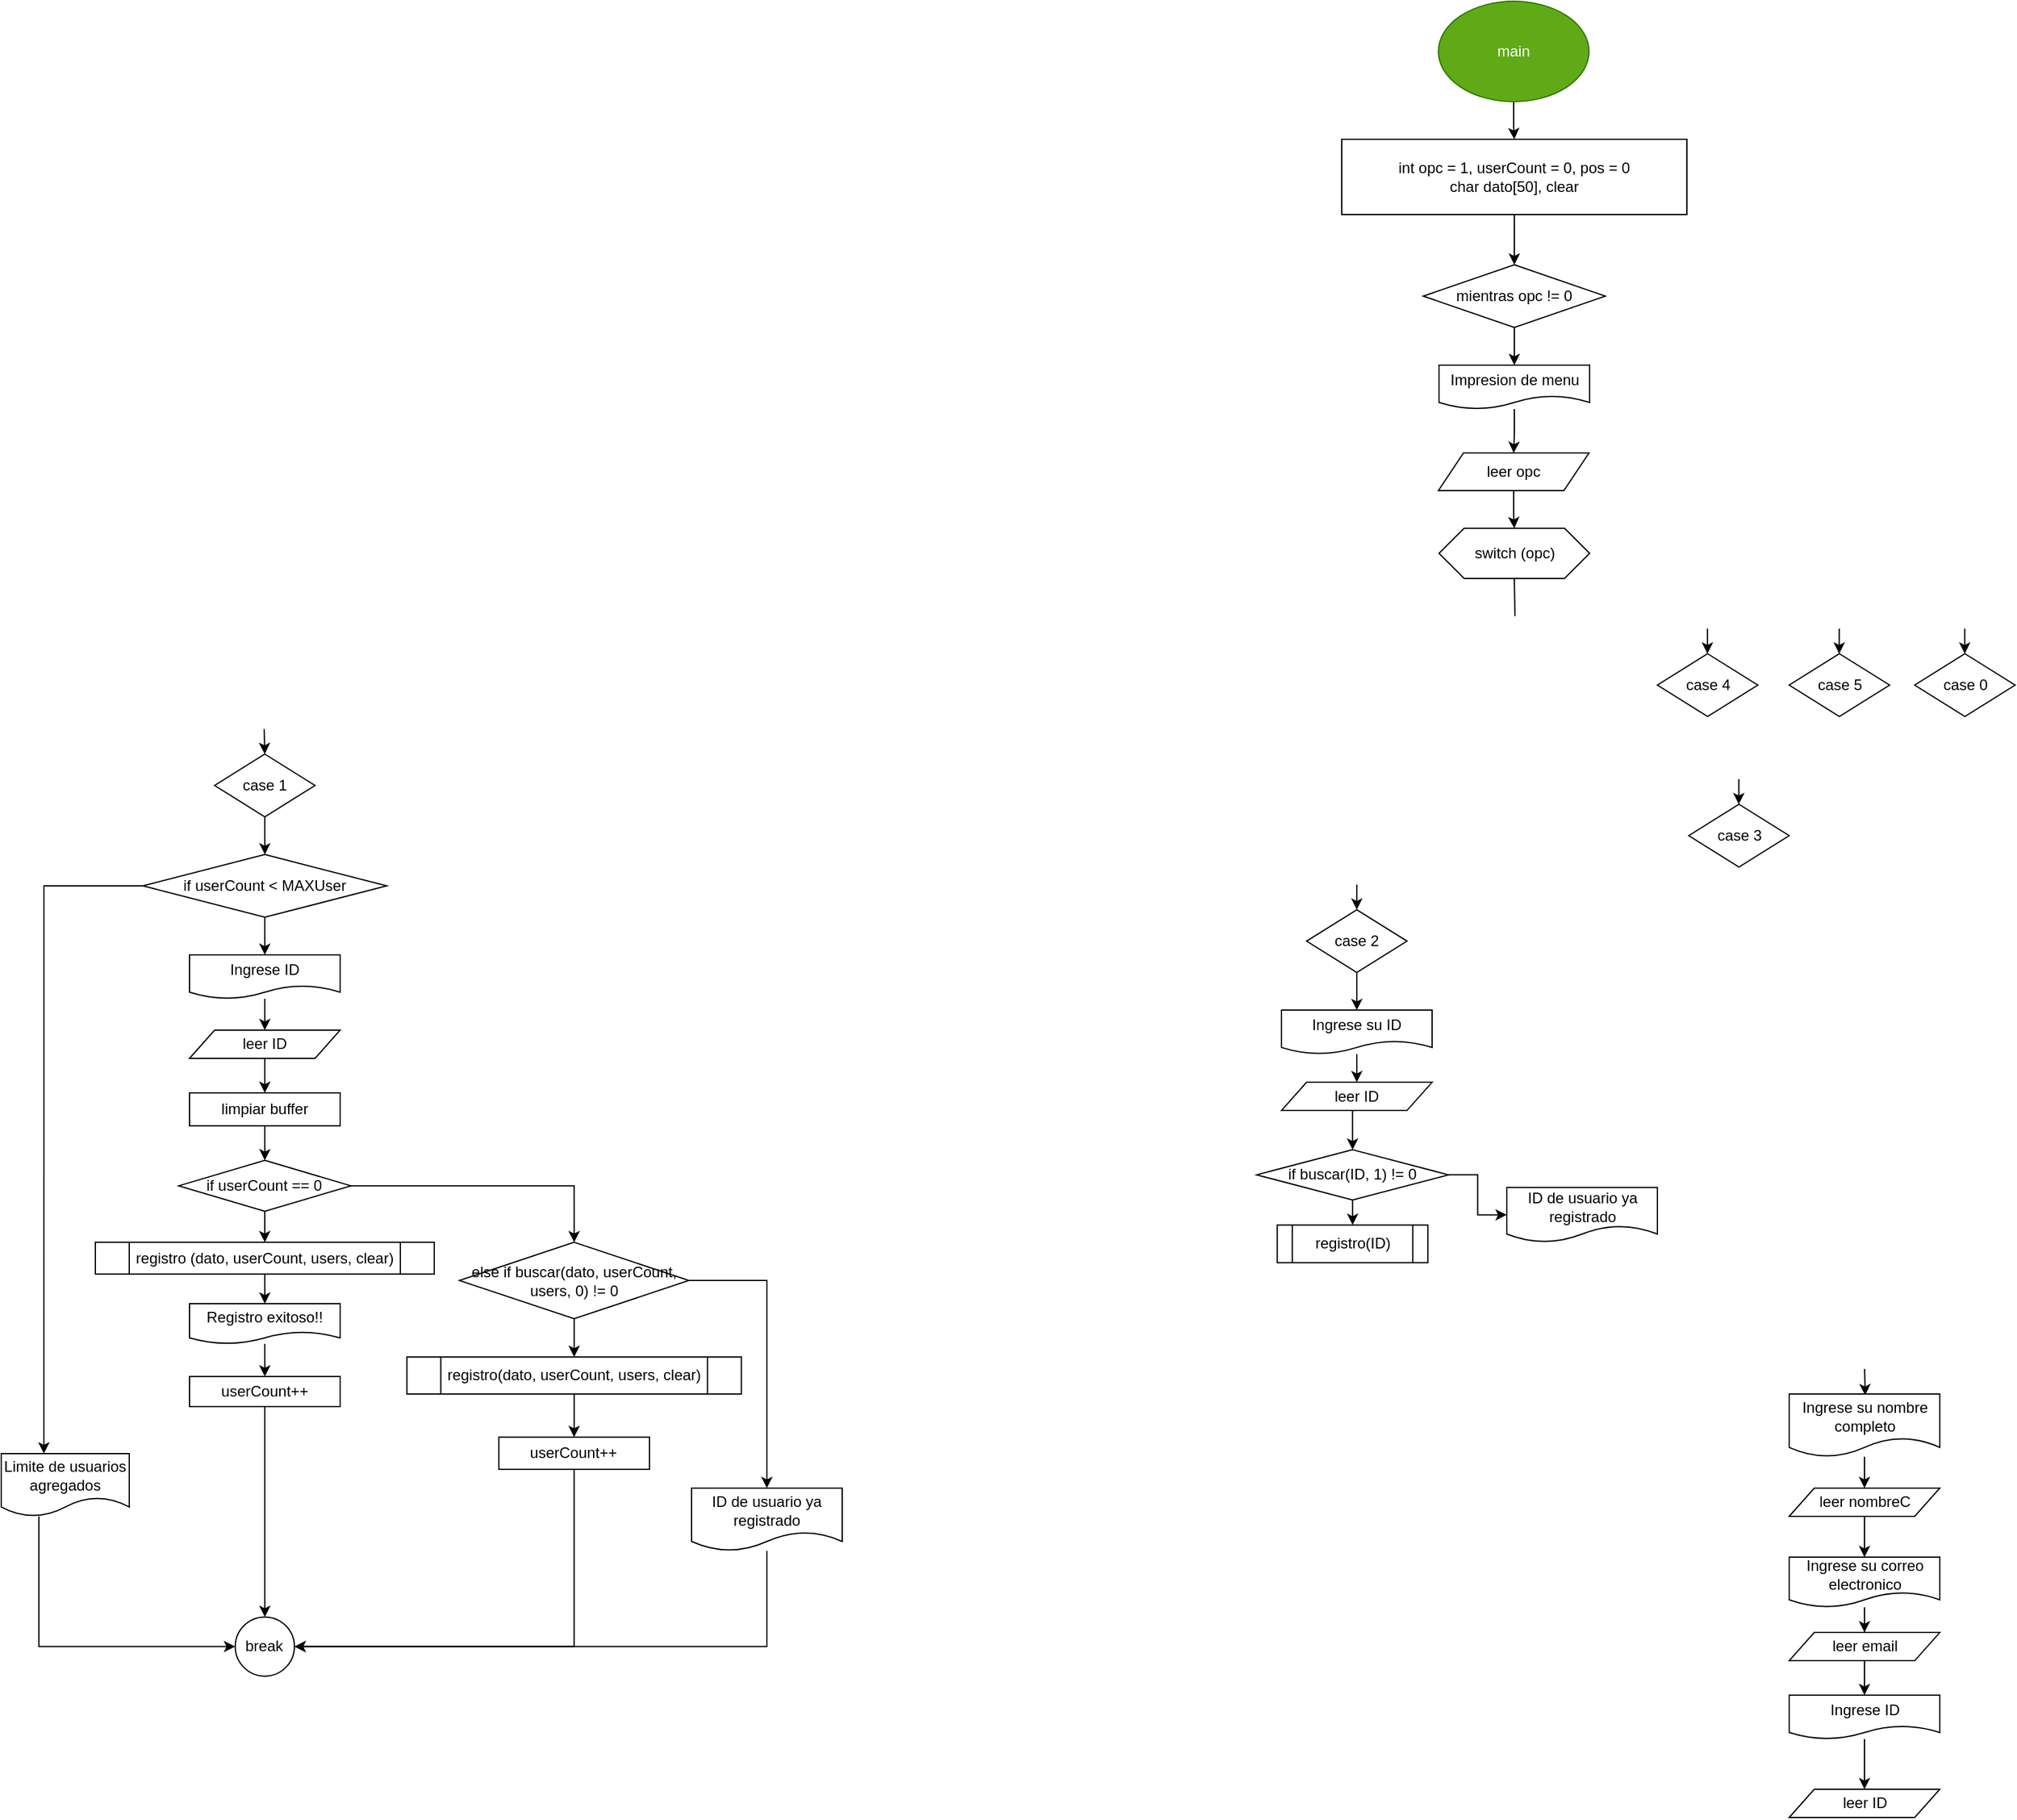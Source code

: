 <mxfile version="24.7.8">
  <diagram name="Page-1" id="xVI3YpWGyj0P_rc_zAgm">
    <mxGraphModel dx="1499" dy="592" grid="1" gridSize="10" guides="1" tooltips="1" connect="1" arrows="1" fold="1" page="1" pageScale="1" pageWidth="850" pageHeight="1100" math="0" shadow="0">
      <root>
        <mxCell id="0" />
        <mxCell id="1" parent="0" />
        <mxCell id="RTpVG28EA5E7koR21O4M-2" value="" style="edgeStyle=orthogonalEdgeStyle;rounded=0;orthogonalLoop=1;jettySize=auto;html=1;" parent="1" source="E3jHBzQT6of8C-LKY8fv-1" target="RTpVG28EA5E7koR21O4M-1" edge="1">
          <mxGeometry relative="1" as="geometry" />
        </mxCell>
        <mxCell id="E3jHBzQT6of8C-LKY8fv-1" value="main" style="ellipse;whiteSpace=wrap;html=1;fillColor=#60a917;fontColor=#ffffff;strokeColor=#2D7600;" parent="1" vertex="1">
          <mxGeometry x="365" y="40" width="120" height="80" as="geometry" />
        </mxCell>
        <mxCell id="RTpVG28EA5E7koR21O4M-4" value="" style="edgeStyle=orthogonalEdgeStyle;rounded=0;orthogonalLoop=1;jettySize=auto;html=1;" parent="1" source="RTpVG28EA5E7koR21O4M-1" target="RTpVG28EA5E7koR21O4M-3" edge="1">
          <mxGeometry relative="1" as="geometry" />
        </mxCell>
        <mxCell id="RTpVG28EA5E7koR21O4M-1" value="int opc = 1, userCount = 0, pos = 0&lt;br&gt;char dato[50], clear" style="whiteSpace=wrap;html=1;" parent="1" vertex="1">
          <mxGeometry x="288" y="150" width="275" height="60" as="geometry" />
        </mxCell>
        <mxCell id="RTpVG28EA5E7koR21O4M-6" value="" style="edgeStyle=orthogonalEdgeStyle;rounded=0;orthogonalLoop=1;jettySize=auto;html=1;" parent="1" source="RTpVG28EA5E7koR21O4M-3" target="RTpVG28EA5E7koR21O4M-5" edge="1">
          <mxGeometry relative="1" as="geometry" />
        </mxCell>
        <mxCell id="RTpVG28EA5E7koR21O4M-3" value="mientras opc != 0" style="rhombus;whiteSpace=wrap;html=1;" parent="1" vertex="1">
          <mxGeometry x="353" y="250" width="145" height="50" as="geometry" />
        </mxCell>
        <mxCell id="RTpVG28EA5E7koR21O4M-8" value="" style="edgeStyle=orthogonalEdgeStyle;rounded=0;orthogonalLoop=1;jettySize=auto;html=1;" parent="1" source="RTpVG28EA5E7koR21O4M-5" target="RTpVG28EA5E7koR21O4M-7" edge="1">
          <mxGeometry relative="1" as="geometry" />
        </mxCell>
        <mxCell id="RTpVG28EA5E7koR21O4M-5" value="Impresion de menu" style="shape=document;whiteSpace=wrap;html=1;boundedLbl=1;" parent="1" vertex="1">
          <mxGeometry x="365.5" y="330" width="120" height="35" as="geometry" />
        </mxCell>
        <mxCell id="RTpVG28EA5E7koR21O4M-10" value="" style="edgeStyle=orthogonalEdgeStyle;rounded=0;orthogonalLoop=1;jettySize=auto;html=1;" parent="1" source="RTpVG28EA5E7koR21O4M-7" target="RTpVG28EA5E7koR21O4M-9" edge="1">
          <mxGeometry relative="1" as="geometry" />
        </mxCell>
        <mxCell id="RTpVG28EA5E7koR21O4M-7" value="leer opc" style="shape=parallelogram;perimeter=parallelogramPerimeter;whiteSpace=wrap;html=1;fixedSize=1;" parent="1" vertex="1">
          <mxGeometry x="365" y="400" width="120" height="30" as="geometry" />
        </mxCell>
        <mxCell id="RTpVG28EA5E7koR21O4M-9" value="switch (opc)" style="shape=hexagon;perimeter=hexagonPerimeter2;whiteSpace=wrap;html=1;fixedSize=1;" parent="1" vertex="1">
          <mxGeometry x="365.5" y="460" width="120" height="40" as="geometry" />
        </mxCell>
        <mxCell id="RTpVG28EA5E7koR21O4M-11" value="case 3" style="rhombus;whiteSpace=wrap;html=1;" parent="1" vertex="1">
          <mxGeometry x="564.5" y="680" width="80" height="50" as="geometry" />
        </mxCell>
        <mxCell id="RTpVG28EA5E7koR21O4M-79" value="" style="edgeStyle=orthogonalEdgeStyle;rounded=0;orthogonalLoop=1;jettySize=auto;html=1;" parent="1" source="RTpVG28EA5E7koR21O4M-17" target="RTpVG28EA5E7koR21O4M-78" edge="1">
          <mxGeometry relative="1" as="geometry" />
        </mxCell>
        <mxCell id="RTpVG28EA5E7koR21O4M-17" value="case 2" style="rhombus;whiteSpace=wrap;html=1;" parent="1" vertex="1">
          <mxGeometry x="260" y="764.05" width="80" height="50" as="geometry" />
        </mxCell>
        <mxCell id="RTpVG28EA5E7koR21O4M-40" value="" style="edgeStyle=orthogonalEdgeStyle;rounded=0;orthogonalLoop=1;jettySize=auto;html=1;" parent="1" source="RTpVG28EA5E7koR21O4M-19" edge="1">
          <mxGeometry relative="1" as="geometry">
            <mxPoint x="-569.991" y="720.006" as="targetPoint" />
          </mxGeometry>
        </mxCell>
        <mxCell id="RTpVG28EA5E7koR21O4M-19" value="case 1" style="rhombus;whiteSpace=wrap;html=1;" parent="1" vertex="1">
          <mxGeometry x="-610.02" y="640" width="80" height="50" as="geometry" />
        </mxCell>
        <mxCell id="RTpVG28EA5E7koR21O4M-24" value="case 4" style="rhombus;whiteSpace=wrap;html=1;" parent="1" vertex="1">
          <mxGeometry x="539.5" y="559.99" width="80" height="50" as="geometry" />
        </mxCell>
        <mxCell id="RTpVG28EA5E7koR21O4M-25" value="case 5" style="rhombus;whiteSpace=wrap;html=1;" parent="1" vertex="1">
          <mxGeometry x="644.5" y="559.99" width="80" height="50" as="geometry" />
        </mxCell>
        <mxCell id="RTpVG28EA5E7koR21O4M-26" value="case 0" style="rhombus;whiteSpace=wrap;html=1;" parent="1" vertex="1">
          <mxGeometry x="744.5" y="559.99" width="80" height="50" as="geometry" />
        </mxCell>
        <mxCell id="RTpVG28EA5E7koR21O4M-28" value="" style="endArrow=classic;html=1;rounded=0;entryX=0.5;entryY=0;entryDx=0;entryDy=0;" parent="1" target="RTpVG28EA5E7koR21O4M-19" edge="1">
          <mxGeometry width="50" height="50" relative="1" as="geometry">
            <mxPoint x="-570.52" y="620" as="sourcePoint" />
            <mxPoint x="-520.52" y="560" as="targetPoint" />
          </mxGeometry>
        </mxCell>
        <mxCell id="RTpVG28EA5E7koR21O4M-29" value="" style="endArrow=classic;html=1;rounded=0;entryX=0.5;entryY=0;entryDx=0;entryDy=0;" parent="1" target="RTpVG28EA5E7koR21O4M-17" edge="1">
          <mxGeometry width="50" height="50" relative="1" as="geometry">
            <mxPoint x="300" y="744.05" as="sourcePoint" />
            <mxPoint x="514" y="734.05" as="targetPoint" />
          </mxGeometry>
        </mxCell>
        <mxCell id="RTpVG28EA5E7koR21O4M-30" value="" style="endArrow=classic;html=1;rounded=0;entryX=0.5;entryY=0;entryDx=0;entryDy=0;" parent="1" edge="1">
          <mxGeometry width="50" height="50" relative="1" as="geometry">
            <mxPoint x="604.36" y="660" as="sourcePoint" />
            <mxPoint x="604.36" y="680" as="targetPoint" />
          </mxGeometry>
        </mxCell>
        <mxCell id="RTpVG28EA5E7koR21O4M-31" value="" style="endArrow=classic;html=1;rounded=0;entryX=0.5;entryY=0;entryDx=0;entryDy=0;" parent="1" edge="1">
          <mxGeometry width="50" height="50" relative="1" as="geometry">
            <mxPoint x="579.36" y="539.99" as="sourcePoint" />
            <mxPoint x="579.36" y="559.99" as="targetPoint" />
          </mxGeometry>
        </mxCell>
        <mxCell id="RTpVG28EA5E7koR21O4M-32" value="" style="endArrow=classic;html=1;rounded=0;entryX=0.5;entryY=0;entryDx=0;entryDy=0;" parent="1" edge="1">
          <mxGeometry width="50" height="50" relative="1" as="geometry">
            <mxPoint x="784.36" y="539.99" as="sourcePoint" />
            <mxPoint x="784.36" y="559.99" as="targetPoint" />
          </mxGeometry>
        </mxCell>
        <mxCell id="RTpVG28EA5E7koR21O4M-33" value="" style="endArrow=classic;html=1;rounded=0;entryX=0.5;entryY=0;entryDx=0;entryDy=0;" parent="1" edge="1">
          <mxGeometry width="50" height="50" relative="1" as="geometry">
            <mxPoint x="684.36" y="539.99" as="sourcePoint" />
            <mxPoint x="684.36" y="559.99" as="targetPoint" />
          </mxGeometry>
        </mxCell>
        <mxCell id="RTpVG28EA5E7koR21O4M-36" value="" style="endArrow=none;html=1;rounded=0;entryX=0.5;entryY=1;entryDx=0;entryDy=0;" parent="1" target="RTpVG28EA5E7koR21O4M-9" edge="1">
          <mxGeometry width="50" height="50" relative="1" as="geometry">
            <mxPoint x="426" y="530" as="sourcePoint" />
            <mxPoint x="310" y="440" as="targetPoint" />
          </mxGeometry>
        </mxCell>
        <mxCell id="RTpVG28EA5E7koR21O4M-98" style="edgeStyle=orthogonalEdgeStyle;rounded=0;orthogonalLoop=1;jettySize=auto;html=1;exitX=0.5;exitY=1;exitDx=0;exitDy=0;entryX=0.5;entryY=0;entryDx=0;entryDy=0;" parent="1" source="RTpVG28EA5E7koR21O4M-39" target="RTpVG28EA5E7koR21O4M-47" edge="1">
          <mxGeometry relative="1" as="geometry" />
        </mxCell>
        <mxCell id="RTpVG28EA5E7koR21O4M-39" value="if userCount &amp;lt; MAXUser" style="rhombus;whiteSpace=wrap;html=1;" parent="1" vertex="1">
          <mxGeometry x="-667.14" y="720.01" width="194.25" height="50" as="geometry" />
        </mxCell>
        <mxCell id="EgIPgkw0lzjs8B0HULBI-32" style="edgeStyle=orthogonalEdgeStyle;rounded=0;orthogonalLoop=1;jettySize=auto;html=1;entryX=0;entryY=0.5;entryDx=0;entryDy=0;" edge="1" parent="1" source="RTpVG28EA5E7koR21O4M-45" target="2">
          <mxGeometry relative="1" as="geometry">
            <Array as="points">
              <mxPoint x="-750" y="1351" />
            </Array>
          </mxGeometry>
        </mxCell>
        <mxCell id="RTpVG28EA5E7koR21O4M-45" value="Limite de usuarios agregados" style="shape=document;whiteSpace=wrap;html=1;boundedLbl=1;" parent="1" vertex="1">
          <mxGeometry x="-780" y="1197.51" width="102" height="50" as="geometry" />
        </mxCell>
        <mxCell id="RTpVG28EA5E7koR21O4M-50" value="" style="edgeStyle=orthogonalEdgeStyle;rounded=0;orthogonalLoop=1;jettySize=auto;html=1;" parent="1" source="RTpVG28EA5E7koR21O4M-47" target="RTpVG28EA5E7koR21O4M-49" edge="1">
          <mxGeometry relative="1" as="geometry" />
        </mxCell>
        <mxCell id="RTpVG28EA5E7koR21O4M-47" value="Ingrese ID" style="shape=document;whiteSpace=wrap;html=1;boundedLbl=1;" parent="1" vertex="1">
          <mxGeometry x="-630" y="800.01" width="120" height="34.99" as="geometry" />
        </mxCell>
        <mxCell id="EgIPgkw0lzjs8B0HULBI-15" value="" style="edgeStyle=orthogonalEdgeStyle;rounded=0;orthogonalLoop=1;jettySize=auto;html=1;" edge="1" parent="1" source="RTpVG28EA5E7koR21O4M-49" target="EgIPgkw0lzjs8B0HULBI-14">
          <mxGeometry relative="1" as="geometry" />
        </mxCell>
        <mxCell id="RTpVG28EA5E7koR21O4M-49" value="leer ID" style="shape=parallelogram;perimeter=parallelogramPerimeter;whiteSpace=wrap;html=1;fixedSize=1;" parent="1" vertex="1">
          <mxGeometry x="-630" y="860.01" width="120" height="22.5" as="geometry" />
        </mxCell>
        <mxCell id="RTpVG28EA5E7koR21O4M-65" value="" style="edgeStyle=orthogonalEdgeStyle;rounded=0;orthogonalLoop=1;jettySize=auto;html=1;" parent="1" target="RTpVG28EA5E7koR21O4M-62" edge="1">
          <mxGeometry relative="1" as="geometry">
            <mxPoint x="704.57" y="1130.0" as="sourcePoint" />
          </mxGeometry>
        </mxCell>
        <mxCell id="RTpVG28EA5E7koR21O4M-97" style="edgeStyle=orthogonalEdgeStyle;rounded=0;orthogonalLoop=1;jettySize=auto;html=1;entryX=0.5;entryY=0;entryDx=0;entryDy=0;" parent="1" source="RTpVG28EA5E7koR21O4M-55" target="RTpVG28EA5E7koR21O4M-76" edge="1">
          <mxGeometry relative="1" as="geometry" />
        </mxCell>
        <mxCell id="EgIPgkw0lzjs8B0HULBI-28" value="" style="edgeStyle=orthogonalEdgeStyle;rounded=0;orthogonalLoop=1;jettySize=auto;html=1;" edge="1" parent="1" source="RTpVG28EA5E7koR21O4M-55" target="EgIPgkw0lzjs8B0HULBI-27">
          <mxGeometry relative="1" as="geometry" />
        </mxCell>
        <mxCell id="RTpVG28EA5E7koR21O4M-55" value="else if buscar(dato, userCount, users, 0) != 0" style="rhombus;whiteSpace=wrap;html=1;" parent="1" vertex="1">
          <mxGeometry x="-414.99" y="1029.07" width="182.87" height="60.93" as="geometry" />
        </mxCell>
        <mxCell id="RTpVG28EA5E7koR21O4M-61" value="" style="edgeStyle=orthogonalEdgeStyle;rounded=0;orthogonalLoop=1;jettySize=auto;html=1;" parent="1" source="RTpVG28EA5E7koR21O4M-62" target="RTpVG28EA5E7koR21O4M-63" edge="1">
          <mxGeometry relative="1" as="geometry" />
        </mxCell>
        <mxCell id="RTpVG28EA5E7koR21O4M-62" value="Ingrese su nombre completo" style="shape=document;whiteSpace=wrap;html=1;boundedLbl=1;" parent="1" vertex="1">
          <mxGeometry x="644.5" y="1150.02" width="120" height="50" as="geometry" />
        </mxCell>
        <mxCell id="RTpVG28EA5E7koR21O4M-69" value="" style="edgeStyle=orthogonalEdgeStyle;rounded=0;orthogonalLoop=1;jettySize=auto;html=1;" parent="1" source="RTpVG28EA5E7koR21O4M-63" target="RTpVG28EA5E7koR21O4M-67" edge="1">
          <mxGeometry relative="1" as="geometry" />
        </mxCell>
        <mxCell id="RTpVG28EA5E7koR21O4M-63" value="leer nombreC" style="shape=parallelogram;perimeter=parallelogramPerimeter;whiteSpace=wrap;html=1;fixedSize=1;" parent="1" vertex="1">
          <mxGeometry x="644.5" y="1225.01" width="120" height="22.5" as="geometry" />
        </mxCell>
        <mxCell id="RTpVG28EA5E7koR21O4M-66" value="" style="edgeStyle=orthogonalEdgeStyle;rounded=0;orthogonalLoop=1;jettySize=auto;html=1;" parent="1" source="RTpVG28EA5E7koR21O4M-67" target="RTpVG28EA5E7koR21O4M-68" edge="1">
          <mxGeometry relative="1" as="geometry" />
        </mxCell>
        <mxCell id="RTpVG28EA5E7koR21O4M-67" value="Ingrese su correo electronico" style="shape=document;whiteSpace=wrap;html=1;boundedLbl=1;" parent="1" vertex="1">
          <mxGeometry x="644.5" y="1280.02" width="120" height="40" as="geometry" />
        </mxCell>
        <mxCell id="RTpVG28EA5E7koR21O4M-73" value="" style="edgeStyle=orthogonalEdgeStyle;rounded=0;orthogonalLoop=1;jettySize=auto;html=1;" parent="1" source="RTpVG28EA5E7koR21O4M-68" target="RTpVG28EA5E7koR21O4M-71" edge="1">
          <mxGeometry relative="1" as="geometry" />
        </mxCell>
        <mxCell id="RTpVG28EA5E7koR21O4M-68" value="leer email" style="shape=parallelogram;perimeter=parallelogramPerimeter;whiteSpace=wrap;html=1;fixedSize=1;" parent="1" vertex="1">
          <mxGeometry x="644.5" y="1340.02" width="120" height="22.5" as="geometry" />
        </mxCell>
        <mxCell id="RTpVG28EA5E7koR21O4M-70" value="" style="edgeStyle=orthogonalEdgeStyle;rounded=0;orthogonalLoop=1;jettySize=auto;html=1;" parent="1" source="RTpVG28EA5E7koR21O4M-71" target="RTpVG28EA5E7koR21O4M-72" edge="1">
          <mxGeometry relative="1" as="geometry" />
        </mxCell>
        <mxCell id="RTpVG28EA5E7koR21O4M-71" value="Ingrese ID" style="shape=document;whiteSpace=wrap;html=1;boundedLbl=1;" parent="1" vertex="1">
          <mxGeometry x="644.5" y="1390.02" width="120" height="34.99" as="geometry" />
        </mxCell>
        <mxCell id="RTpVG28EA5E7koR21O4M-72" value="leer ID" style="shape=parallelogram;perimeter=parallelogramPerimeter;whiteSpace=wrap;html=1;fixedSize=1;" parent="1" vertex="1">
          <mxGeometry x="644.5" y="1465.01" width="120" height="22.5" as="geometry" />
        </mxCell>
        <mxCell id="EgIPgkw0lzjs8B0HULBI-35" style="edgeStyle=orthogonalEdgeStyle;rounded=0;orthogonalLoop=1;jettySize=auto;html=1;entryX=1;entryY=0.5;entryDx=0;entryDy=0;" edge="1" parent="1" source="RTpVG28EA5E7koR21O4M-76" target="2">
          <mxGeometry relative="1" as="geometry">
            <Array as="points">
              <mxPoint x="-170" y="1351" />
            </Array>
          </mxGeometry>
        </mxCell>
        <mxCell id="RTpVG28EA5E7koR21O4M-76" value="ID de usuario ya registrado" style="shape=document;whiteSpace=wrap;html=1;boundedLbl=1;" parent="1" vertex="1">
          <mxGeometry x="-230.0" y="1225.01" width="120" height="50" as="geometry" />
        </mxCell>
        <mxCell id="RTpVG28EA5E7koR21O4M-81" value="" style="edgeStyle=orthogonalEdgeStyle;rounded=0;orthogonalLoop=1;jettySize=auto;html=1;" parent="1" source="RTpVG28EA5E7koR21O4M-78" target="RTpVG28EA5E7koR21O4M-80" edge="1">
          <mxGeometry relative="1" as="geometry" />
        </mxCell>
        <mxCell id="RTpVG28EA5E7koR21O4M-78" value="Ingrese su ID" style="shape=document;whiteSpace=wrap;html=1;boundedLbl=1;" parent="1" vertex="1">
          <mxGeometry x="239.99" y="844.06" width="120" height="35.01" as="geometry" />
        </mxCell>
        <mxCell id="RTpVG28EA5E7koR21O4M-96" style="edgeStyle=orthogonalEdgeStyle;rounded=0;orthogonalLoop=1;jettySize=auto;html=1;exitX=0.5;exitY=1;exitDx=0;exitDy=0;entryX=0.5;entryY=0;entryDx=0;entryDy=0;" parent="1" source="RTpVG28EA5E7koR21O4M-80" target="RTpVG28EA5E7koR21O4M-84" edge="1">
          <mxGeometry relative="1" as="geometry" />
        </mxCell>
        <mxCell id="RTpVG28EA5E7koR21O4M-80" value="leer ID" style="shape=parallelogram;perimeter=parallelogramPerimeter;whiteSpace=wrap;html=1;fixedSize=1;" parent="1" vertex="1">
          <mxGeometry x="239.99" y="901.55" width="120" height="22.5" as="geometry" />
        </mxCell>
        <mxCell id="RTpVG28EA5E7koR21O4M-82" value="" style="edgeStyle=orthogonalEdgeStyle;rounded=0;orthogonalLoop=1;jettySize=auto;html=1;" parent="1" source="RTpVG28EA5E7koR21O4M-84" target="RTpVG28EA5E7koR21O4M-85" edge="1">
          <mxGeometry relative="1" as="geometry" />
        </mxCell>
        <mxCell id="RTpVG28EA5E7koR21O4M-83" value="" style="edgeStyle=orthogonalEdgeStyle;rounded=0;orthogonalLoop=1;jettySize=auto;html=1;" parent="1" source="RTpVG28EA5E7koR21O4M-84" target="RTpVG28EA5E7koR21O4M-86" edge="1">
          <mxGeometry relative="1" as="geometry" />
        </mxCell>
        <mxCell id="RTpVG28EA5E7koR21O4M-84" value="if buscar(ID, 1) != 0" style="rhombus;whiteSpace=wrap;html=1;" parent="1" vertex="1">
          <mxGeometry x="220.2" y="955.32" width="152.87" height="40" as="geometry" />
        </mxCell>
        <mxCell id="RTpVG28EA5E7koR21O4M-85" value="registro(ID)" style="shape=process;whiteSpace=wrap;html=1;backgroundOutline=1;" parent="1" vertex="1">
          <mxGeometry x="236.63" y="1015.32" width="120" height="30" as="geometry" />
        </mxCell>
        <mxCell id="RTpVG28EA5E7koR21O4M-86" value="ID de usuario ya registrado" style="shape=document;whiteSpace=wrap;html=1;boundedLbl=1;" parent="1" vertex="1">
          <mxGeometry x="419.5" y="985.32" width="120" height="43.75" as="geometry" />
        </mxCell>
        <mxCell id="2" value="break" style="ellipse;whiteSpace=wrap;html=1;" parent="1" vertex="1">
          <mxGeometry x="-593.57" y="1327.7" width="47.14" height="47.14" as="geometry" />
        </mxCell>
        <mxCell id="EgIPgkw0lzjs8B0HULBI-17" value="" style="edgeStyle=orthogonalEdgeStyle;rounded=0;orthogonalLoop=1;jettySize=auto;html=1;" edge="1" parent="1" source="EgIPgkw0lzjs8B0HULBI-14" target="EgIPgkw0lzjs8B0HULBI-16">
          <mxGeometry relative="1" as="geometry" />
        </mxCell>
        <mxCell id="EgIPgkw0lzjs8B0HULBI-14" value="limpiar buffer" style="whiteSpace=wrap;html=1;" vertex="1" parent="1">
          <mxGeometry x="-630" y="910.01" width="120" height="26.25" as="geometry" />
        </mxCell>
        <mxCell id="EgIPgkw0lzjs8B0HULBI-19" value="" style="edgeStyle=orthogonalEdgeStyle;rounded=0;orthogonalLoop=1;jettySize=auto;html=1;" edge="1" parent="1" source="EgIPgkw0lzjs8B0HULBI-16" target="EgIPgkw0lzjs8B0HULBI-18">
          <mxGeometry relative="1" as="geometry" />
        </mxCell>
        <mxCell id="EgIPgkw0lzjs8B0HULBI-25" style="edgeStyle=orthogonalEdgeStyle;rounded=0;orthogonalLoop=1;jettySize=auto;html=1;entryX=0.5;entryY=0;entryDx=0;entryDy=0;" edge="1" parent="1" source="EgIPgkw0lzjs8B0HULBI-16" target="RTpVG28EA5E7koR21O4M-55">
          <mxGeometry relative="1" as="geometry" />
        </mxCell>
        <mxCell id="EgIPgkw0lzjs8B0HULBI-16" value="if userCount == 0" style="rhombus;whiteSpace=wrap;html=1;" vertex="1" parent="1">
          <mxGeometry x="-638.57" y="963.76" width="137.14" height="40.62" as="geometry" />
        </mxCell>
        <mxCell id="EgIPgkw0lzjs8B0HULBI-22" value="" style="edgeStyle=orthogonalEdgeStyle;rounded=0;orthogonalLoop=1;jettySize=auto;html=1;" edge="1" parent="1" source="EgIPgkw0lzjs8B0HULBI-18" target="EgIPgkw0lzjs8B0HULBI-21">
          <mxGeometry relative="1" as="geometry" />
        </mxCell>
        <mxCell id="EgIPgkw0lzjs8B0HULBI-18" value="registro (dato, userCount, users, clear)" style="shape=process;whiteSpace=wrap;html=1;backgroundOutline=1;" vertex="1" parent="1">
          <mxGeometry x="-705.02" y="1029.07" width="270" height="25.32" as="geometry" />
        </mxCell>
        <mxCell id="EgIPgkw0lzjs8B0HULBI-24" value="" style="edgeStyle=orthogonalEdgeStyle;rounded=0;orthogonalLoop=1;jettySize=auto;html=1;" edge="1" parent="1" source="EgIPgkw0lzjs8B0HULBI-21" target="EgIPgkw0lzjs8B0HULBI-23">
          <mxGeometry relative="1" as="geometry" />
        </mxCell>
        <mxCell id="EgIPgkw0lzjs8B0HULBI-21" value="Registro exitoso!!" style="shape=document;whiteSpace=wrap;html=1;boundedLbl=1;" vertex="1" parent="1">
          <mxGeometry x="-630" y="1078.01" width="120" height="32.02" as="geometry" />
        </mxCell>
        <mxCell id="EgIPgkw0lzjs8B0HULBI-33" style="edgeStyle=orthogonalEdgeStyle;rounded=0;orthogonalLoop=1;jettySize=auto;html=1;entryX=0.5;entryY=0;entryDx=0;entryDy=0;" edge="1" parent="1" source="EgIPgkw0lzjs8B0HULBI-23" target="2">
          <mxGeometry relative="1" as="geometry" />
        </mxCell>
        <mxCell id="EgIPgkw0lzjs8B0HULBI-23" value="userCount++" style="whiteSpace=wrap;html=1;" vertex="1" parent="1">
          <mxGeometry x="-630" y="1136.06" width="120" height="23.97" as="geometry" />
        </mxCell>
        <mxCell id="EgIPgkw0lzjs8B0HULBI-30" value="" style="edgeStyle=orthogonalEdgeStyle;rounded=0;orthogonalLoop=1;jettySize=auto;html=1;" edge="1" parent="1" source="EgIPgkw0lzjs8B0HULBI-27" target="EgIPgkw0lzjs8B0HULBI-29">
          <mxGeometry relative="1" as="geometry" />
        </mxCell>
        <mxCell id="EgIPgkw0lzjs8B0HULBI-27" value="registro(dato, userCount, users, clear)" style="shape=process;whiteSpace=wrap;html=1;backgroundOutline=1;" vertex="1" parent="1">
          <mxGeometry x="-456.78" y="1120.48" width="266.45" height="29.54" as="geometry" />
        </mxCell>
        <mxCell id="EgIPgkw0lzjs8B0HULBI-34" style="edgeStyle=orthogonalEdgeStyle;rounded=0;orthogonalLoop=1;jettySize=auto;html=1;entryX=1;entryY=0.5;entryDx=0;entryDy=0;" edge="1" parent="1" source="EgIPgkw0lzjs8B0HULBI-29" target="2">
          <mxGeometry relative="1" as="geometry">
            <Array as="points">
              <mxPoint x="-324" y="1351" />
            </Array>
          </mxGeometry>
        </mxCell>
        <mxCell id="EgIPgkw0lzjs8B0HULBI-29" value="userCount++" style="whiteSpace=wrap;html=1;" vertex="1" parent="1">
          <mxGeometry x="-383.56" y="1184.37" width="120" height="25.66" as="geometry" />
        </mxCell>
        <mxCell id="EgIPgkw0lzjs8B0HULBI-31" style="edgeStyle=orthogonalEdgeStyle;rounded=0;orthogonalLoop=1;jettySize=auto;html=1;entryX=0.333;entryY=-0.001;entryDx=0;entryDy=0;entryPerimeter=0;" edge="1" parent="1" source="RTpVG28EA5E7koR21O4M-39" target="RTpVG28EA5E7koR21O4M-45">
          <mxGeometry relative="1" as="geometry" />
        </mxCell>
      </root>
    </mxGraphModel>
  </diagram>
</mxfile>
